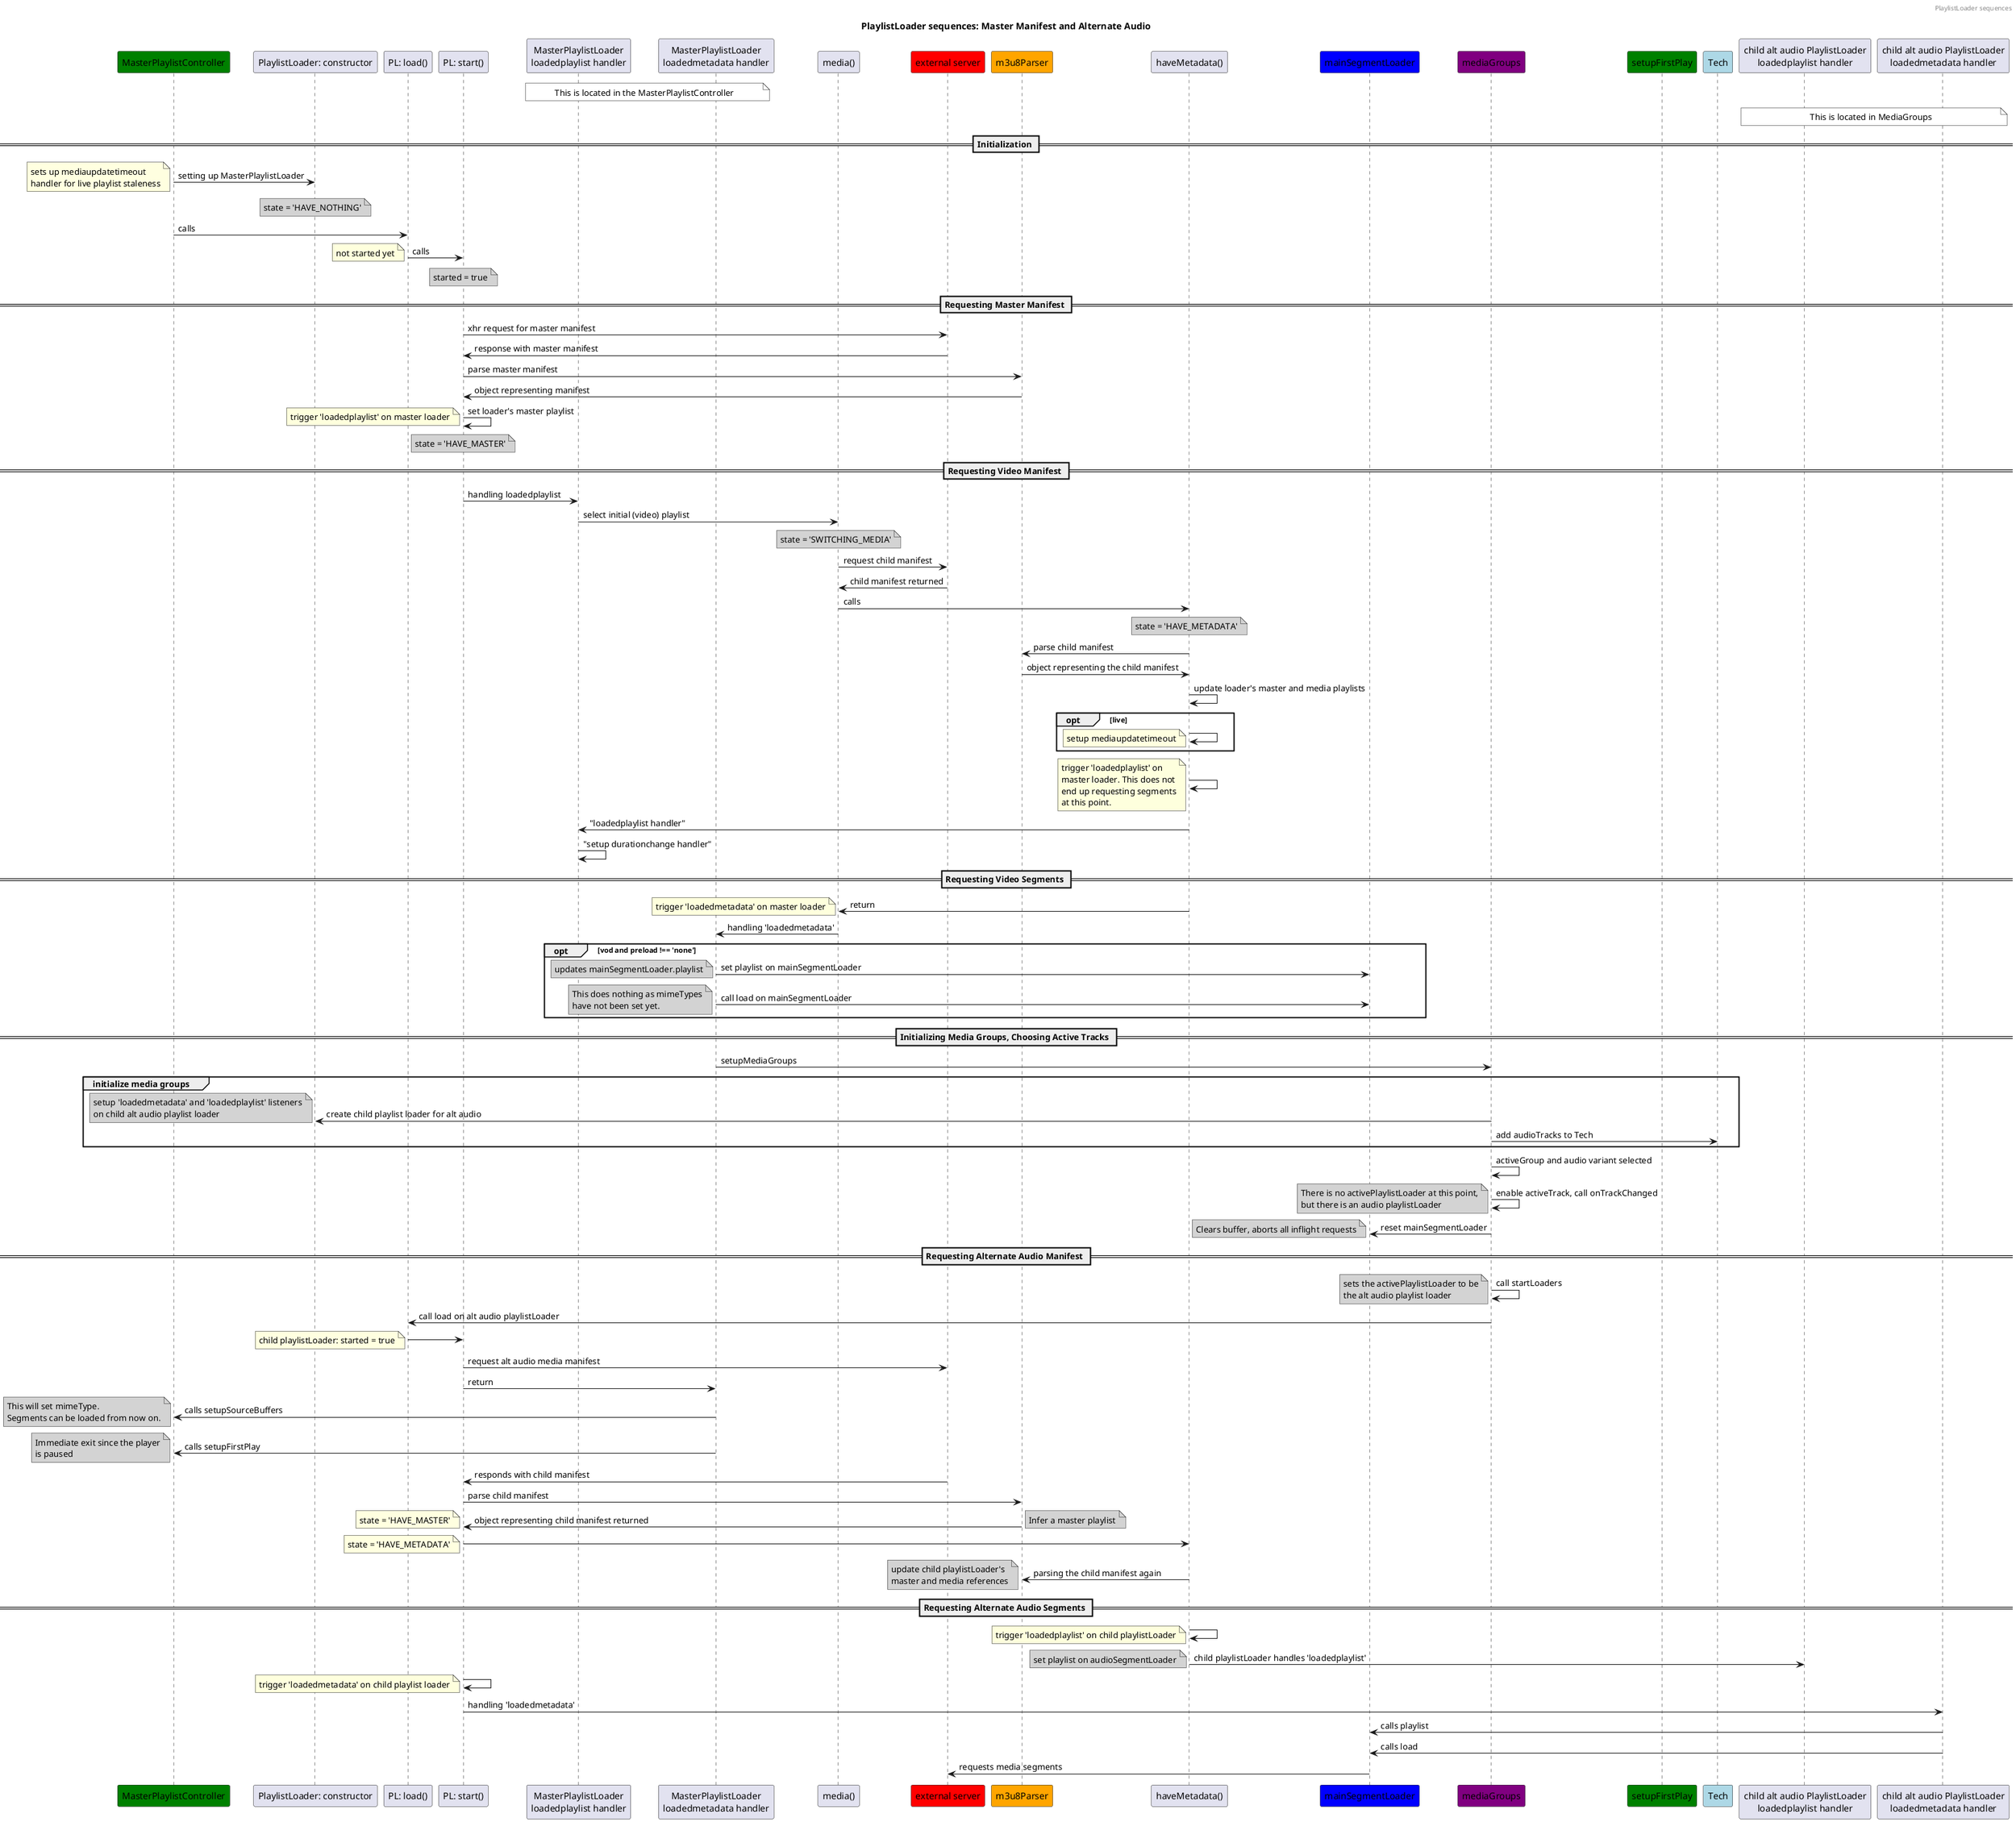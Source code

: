 @startuml

header PlaylistLoader sequences
title PlaylistLoader sequences: Master Manifest and Alternate Audio

Participant "MasterPlaylistController" as MPC #green
Participant "PlaylistLoader: constructor" as PLc
Participant "PL: load()" as load
Participant "PL: start()" as start
Participant "MasterPlaylistLoader\nloadedplaylist handler" as lpH
Participant "MasterPlaylistLoader\nloadedmetadata handler" as lmH
  note over lmH, lpH #white: This is located in the MasterPlaylistController
Participant "media()" as media
Participant "external server" as ext #red
Participant "m3u8Parser" as parser #orange
Participant "haveMetadata()" as haveMetadata
Participant "mainSegmentLoader" as SL #blue
Participant "mediaGroups" as mG #purple
Participant setupFirstPlay #green
Participant Tech #lightblue

Participant "child alt audio PlaylistLoader\nloadedplaylist handler" as clpH
Participant "child alt audio PlaylistLoader\nloadedmetadata handler" as clmH
  note over clmH, clpH #white: This is located in MediaGroups

== Initialization ==

MPC -> PLc : setting up MasterPlaylistLoader
note left #lightyellow
  sets up mediaupdatetimeout
  handler for live playlist staleness
end note
note over PLc #lightgray: state = 'HAVE_NOTHING'

MPC -> load: calls

load -> start : calls
note left: not started yet
note over start #lightgray: started = true

== Requesting Master Manifest ==

start -> ext: xhr request for master manifest
ext -> start : response with master manifest
start -> parser: parse master manifest
parser -> start: object representing manifest
start -> start: set loader's master playlist
note over start #lightgray: state = 'HAVE_MASTER'
note left: trigger 'loadedplaylist' on master loader

== Requesting Video Manifest ==

start -> lpH: handling loadedplaylist
lpH -> media : select initial (video) playlist
note over media #lightgray: state = 'SWITCHING_MEDIA'

media -> ext : request child manifest
ext -> media: child manifest returned
media -> haveMetadata: calls
note over haveMetadata #lightgray: state = 'HAVE_METADATA'

haveMetadata -> parser: parse child manifest
parser -> haveMetadata: object representing the child manifest
haveMetadata -> haveMetadata: update loader's master and media playlists

opt live
  haveMetadata -> haveMetadata
  note left #lightyellow: setup mediaupdatetimeout
end

haveMetadata -> haveMetadata
note left
  trigger 'loadedplaylist' on
  master loader. This does not
  end up requesting segments
  at this point.
end note

haveMetadata -> lpH : "loadedplaylist handler"
lpH -> lpH : "setup durationchange handler"

== Requesting Video Segments ==

haveMetadata -> media: return
note left: trigger 'loadedmetadata' on master loader

media -> lmH: handling 'loadedmetadata'

opt vod and preload !== 'none'
  lmH -> SL: set playlist on mainSegmentLoader
  note left #lightgray: updates mainSegmentLoader.playlist
  lmH -> SL: call load on mainSegmentLoader
  note left #lightgray
    This does nothing as mimeTypes
    have not been set yet.
  end note
end

== Initializing Media Groups, Choosing Active Tracks ==

lmH -> mG: setupMediaGroups

group initialize media groups
  mG -> PLc: create child playlist loader for alt audio
  note left #lightyellow: state = 'HAVE_NOTHING'

  note left #lightgray
    setup 'loadedmetadata' and 'loadedplaylist' listeners
    on child alt audio playlist loader
  end note
  mG -> Tech: add audioTracks to Tech
end

mG -> mG: activeGroup and audio variant selected
mG -> mG: enable activeTrack, call onTrackChanged
note left #lightgray
  There is no activePlaylistLoader at this point,
  but there is an audio playlistLoader
end note

mG -> SL: reset mainSegmentLoader
note left #lightgray: Clears buffer, aborts all inflight requests

== Requesting Alternate Audio Manifest ==

mG -> mG: call startLoaders
note left #lightgray
  sets the activePlaylistLoader to be
  the alt audio playlist loader
end note
mG -> load: call load on alt audio playlistLoader
load -> start
note left #lightyellow: child playlistLoader: started = true
start -> ext: request alt audio media manifest

start -> lmH: return
lmH -> MPC: calls setupSourceBuffers
note left #lightgray
  This will set mimeType.
  Segments can be loaded from now on.
end note

lmH -> MPC: calls setupFirstPlay
note left #lightgray
  Immediate exit since the player
  is paused
end note

ext -> start: responds with child manifest
start -> parser: parse child manifest
parser -> start: object representing child manifest returned
note left #lightyellow: state = 'HAVE_MASTER'
note right #lightgray: Infer a master playlist

start -> haveMetadata
note left #lightyellow: state = 'HAVE_METADATA'
haveMetadata -> parser: parsing the child manifest again
note left #lightgray
  update child playlistLoader's
  master and media references
end note

== Requesting Alternate Audio Segments ==

haveMetadata -> haveMetadata
note left
  trigger 'loadedplaylist' on child playlistLoader
end note
haveMetadata -> clpH: child playlistLoader handles 'loadedplaylist'
note left #lightgray: set playlist on audioSegmentLoader

start -> start
note left: trigger 'loadedmetadata' on child playlist loader
start -> clmH: handling 'loadedmetadata'
clmH -> SL: calls playlist
clmH -> SL: calls load
SL -> ext: requests media segments

@enduml
